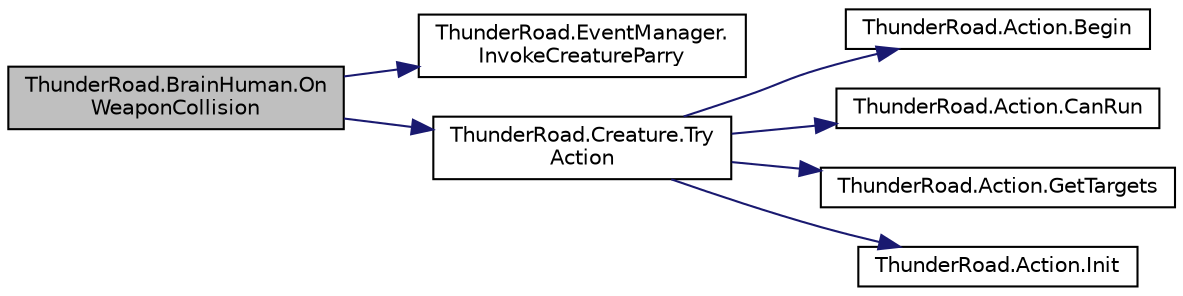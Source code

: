 digraph "ThunderRoad.BrainHuman.OnWeaponCollision"
{
 // LATEX_PDF_SIZE
  edge [fontname="Helvetica",fontsize="10",labelfontname="Helvetica",labelfontsize="10"];
  node [fontname="Helvetica",fontsize="10",shape=record];
  rankdir="LR";
  Node1 [label="ThunderRoad.BrainHuman.On\lWeaponCollision",height=0.2,width=0.4,color="black", fillcolor="grey75", style="filled", fontcolor="black",tooltip="Called when [weapon collision]."];
  Node1 -> Node2 [color="midnightblue",fontsize="10",style="solid",fontname="Helvetica"];
  Node2 [label="ThunderRoad.EventManager.\lInvokeCreatureParry",height=0.2,width=0.4,color="black", fillcolor="white", style="filled",URL="$class_thunder_road_1_1_event_manager.html#ae296dcb9ba7d0fed1ac3b47c98d82716",tooltip="Invokes the creature parry."];
  Node1 -> Node3 [color="midnightblue",fontsize="10",style="solid",fontname="Helvetica"];
  Node3 [label="ThunderRoad.Creature.Try\lAction",height=0.2,width=0.4,color="black", fillcolor="white", style="filled",URL="$class_thunder_road_1_1_creature.html#ab050907b4eded79275fefdf36e696378",tooltip="Tries the action."];
  Node3 -> Node4 [color="midnightblue",fontsize="10",style="solid",fontname="Helvetica"];
  Node4 [label="ThunderRoad.Action.Begin",height=0.2,width=0.4,color="black", fillcolor="white", style="filled",URL="$class_thunder_road_1_1_action.html#a4cd7b5811229176ad31386496eeffc95",tooltip="Begins this instance."];
  Node3 -> Node5 [color="midnightblue",fontsize="10",style="solid",fontname="Helvetica"];
  Node5 [label="ThunderRoad.Action.CanRun",height=0.2,width=0.4,color="black", fillcolor="white", style="filled",URL="$class_thunder_road_1_1_action.html#a0a1bddb357a58971b530aed200b7a50f",tooltip="Determines whether this instance can run."];
  Node3 -> Node6 [color="midnightblue",fontsize="10",style="solid",fontname="Helvetica"];
  Node6 [label="ThunderRoad.Action.GetTargets",height=0.2,width=0.4,color="black", fillcolor="white", style="filled",URL="$class_thunder_road_1_1_action.html#aad311ab9fd6fbd0319fe602a266c800a",tooltip="Gets the targets."];
  Node3 -> Node7 [color="midnightblue",fontsize="10",style="solid",fontname="Helvetica"];
  Node7 [label="ThunderRoad.Action.Init",height=0.2,width=0.4,color="black", fillcolor="white", style="filled",URL="$class_thunder_road_1_1_action.html#a8966f3e62d2704f707c76dd43aa6a030",tooltip="Initializes the specified creature."];
}

